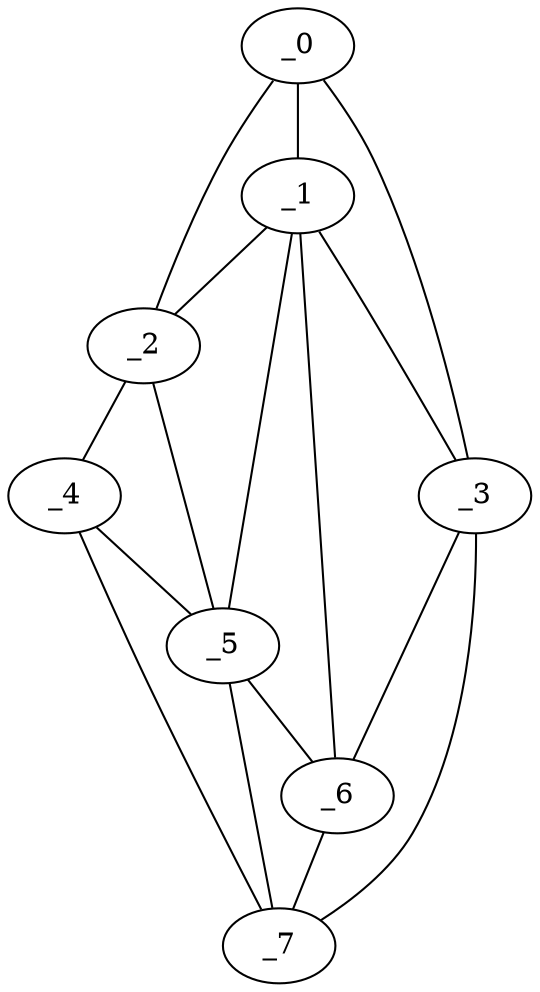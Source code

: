 graph "obj36__90.gxl" {
	_0	 [x=4,
		y=81];
	_1	 [x=51,
		y=59];
	_0 -- _1	 [valence=2];
	_2	 [x=57,
		y=25];
	_0 -- _2	 [valence=1];
	_3	 [x=65,
		y=83];
	_0 -- _3	 [valence=1];
	_1 -- _2	 [valence=2];
	_1 -- _3	 [valence=1];
	_5	 [x=77,
		y=41];
	_1 -- _5	 [valence=2];
	_6	 [x=84,
		y=63];
	_1 -- _6	 [valence=2];
	_4	 [x=73,
		y=25];
	_2 -- _4	 [valence=1];
	_2 -- _5	 [valence=2];
	_3 -- _6	 [valence=2];
	_7	 [x=125,
		y=84];
	_3 -- _7	 [valence=1];
	_4 -- _5	 [valence=2];
	_4 -- _7	 [valence=1];
	_5 -- _6	 [valence=1];
	_5 -- _7	 [valence=2];
	_6 -- _7	 [valence=1];
}
